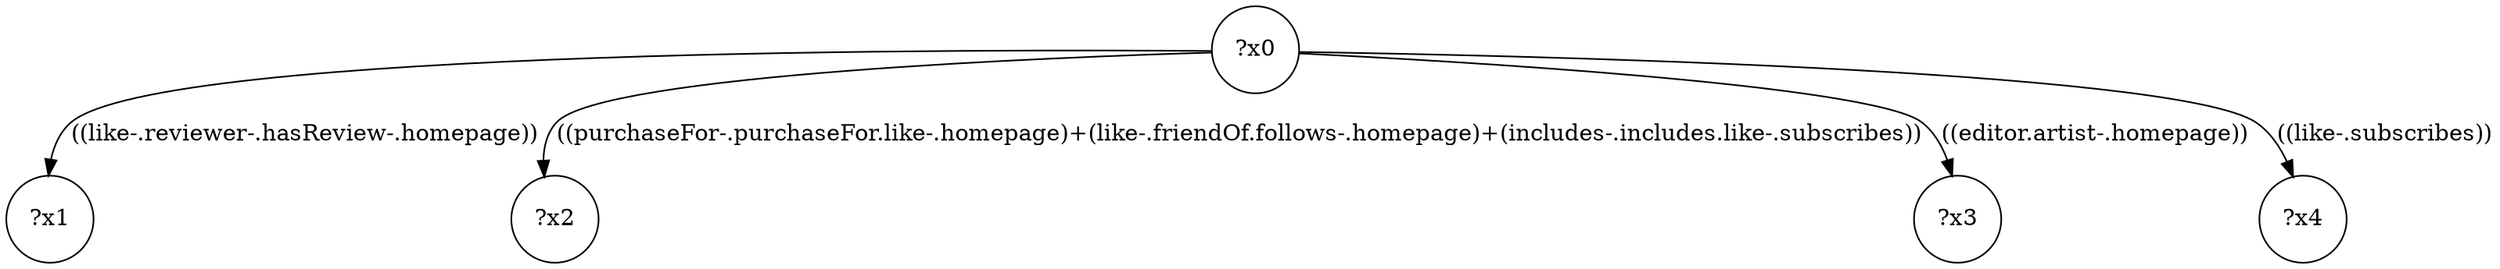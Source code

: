 digraph g {
	x0 [shape=circle, label="?x0"];
	x1 [shape=circle, label="?x1"];
	x0 -> x1 [label="((like-.reviewer-.hasReview-.homepage))"];
	x2 [shape=circle, label="?x2"];
	x0 -> x2 [label="((purchaseFor-.purchaseFor.like-.homepage)+(like-.friendOf.follows-.homepage)+(includes-.includes.like-.subscribes))"];
	x3 [shape=circle, label="?x3"];
	x0 -> x3 [label="((editor.artist-.homepage))"];
	x4 [shape=circle, label="?x4"];
	x0 -> x4 [label="((like-.subscribes))"];
}
